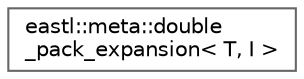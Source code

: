 digraph "类继承关系图"
{
 // LATEX_PDF_SIZE
  bgcolor="transparent";
  edge [fontname=Helvetica,fontsize=10,labelfontname=Helvetica,labelfontsize=10];
  node [fontname=Helvetica,fontsize=10,shape=box,height=0.2,width=0.4];
  rankdir="LR";
  Node0 [id="Node000000",label="eastl::meta::double\l_pack_expansion\< T, I \>",height=0.2,width=0.4,color="grey40", fillcolor="white", style="filled",URL="$structeastl_1_1meta_1_1double__pack__expansion.html",tooltip=" "];
}
